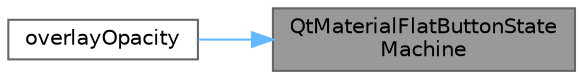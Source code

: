 digraph "QtMaterialFlatButtonStateMachine"
{
 // LATEX_PDF_SIZE
  bgcolor="transparent";
  edge [fontname=Helvetica,fontsize=10,labelfontname=Helvetica,labelfontsize=10];
  node [fontname=Helvetica,fontsize=10,shape=box,height=0.2,width=0.4];
  rankdir="RL";
  Node1 [id="Node000001",label="QtMaterialFlatButtonState\lMachine",height=0.2,width=0.4,color="gray40", fillcolor="grey60", style="filled", fontcolor="black",tooltip="构造函数，初始化状态机"];
  Node1 -> Node2 [id="edge1_Node000001_Node000002",dir="back",color="steelblue1",style="solid",tooltip=" "];
  Node2 [id="Node000002",label="overlayOpacity",height=0.2,width=0.4,color="grey40", fillcolor="white", style="filled",URL="$class_qt_material_flat_button_state_machine.html#a4653797998a1637820860aad13cd0f32",tooltip="获取覆盖层透明度"];
}
